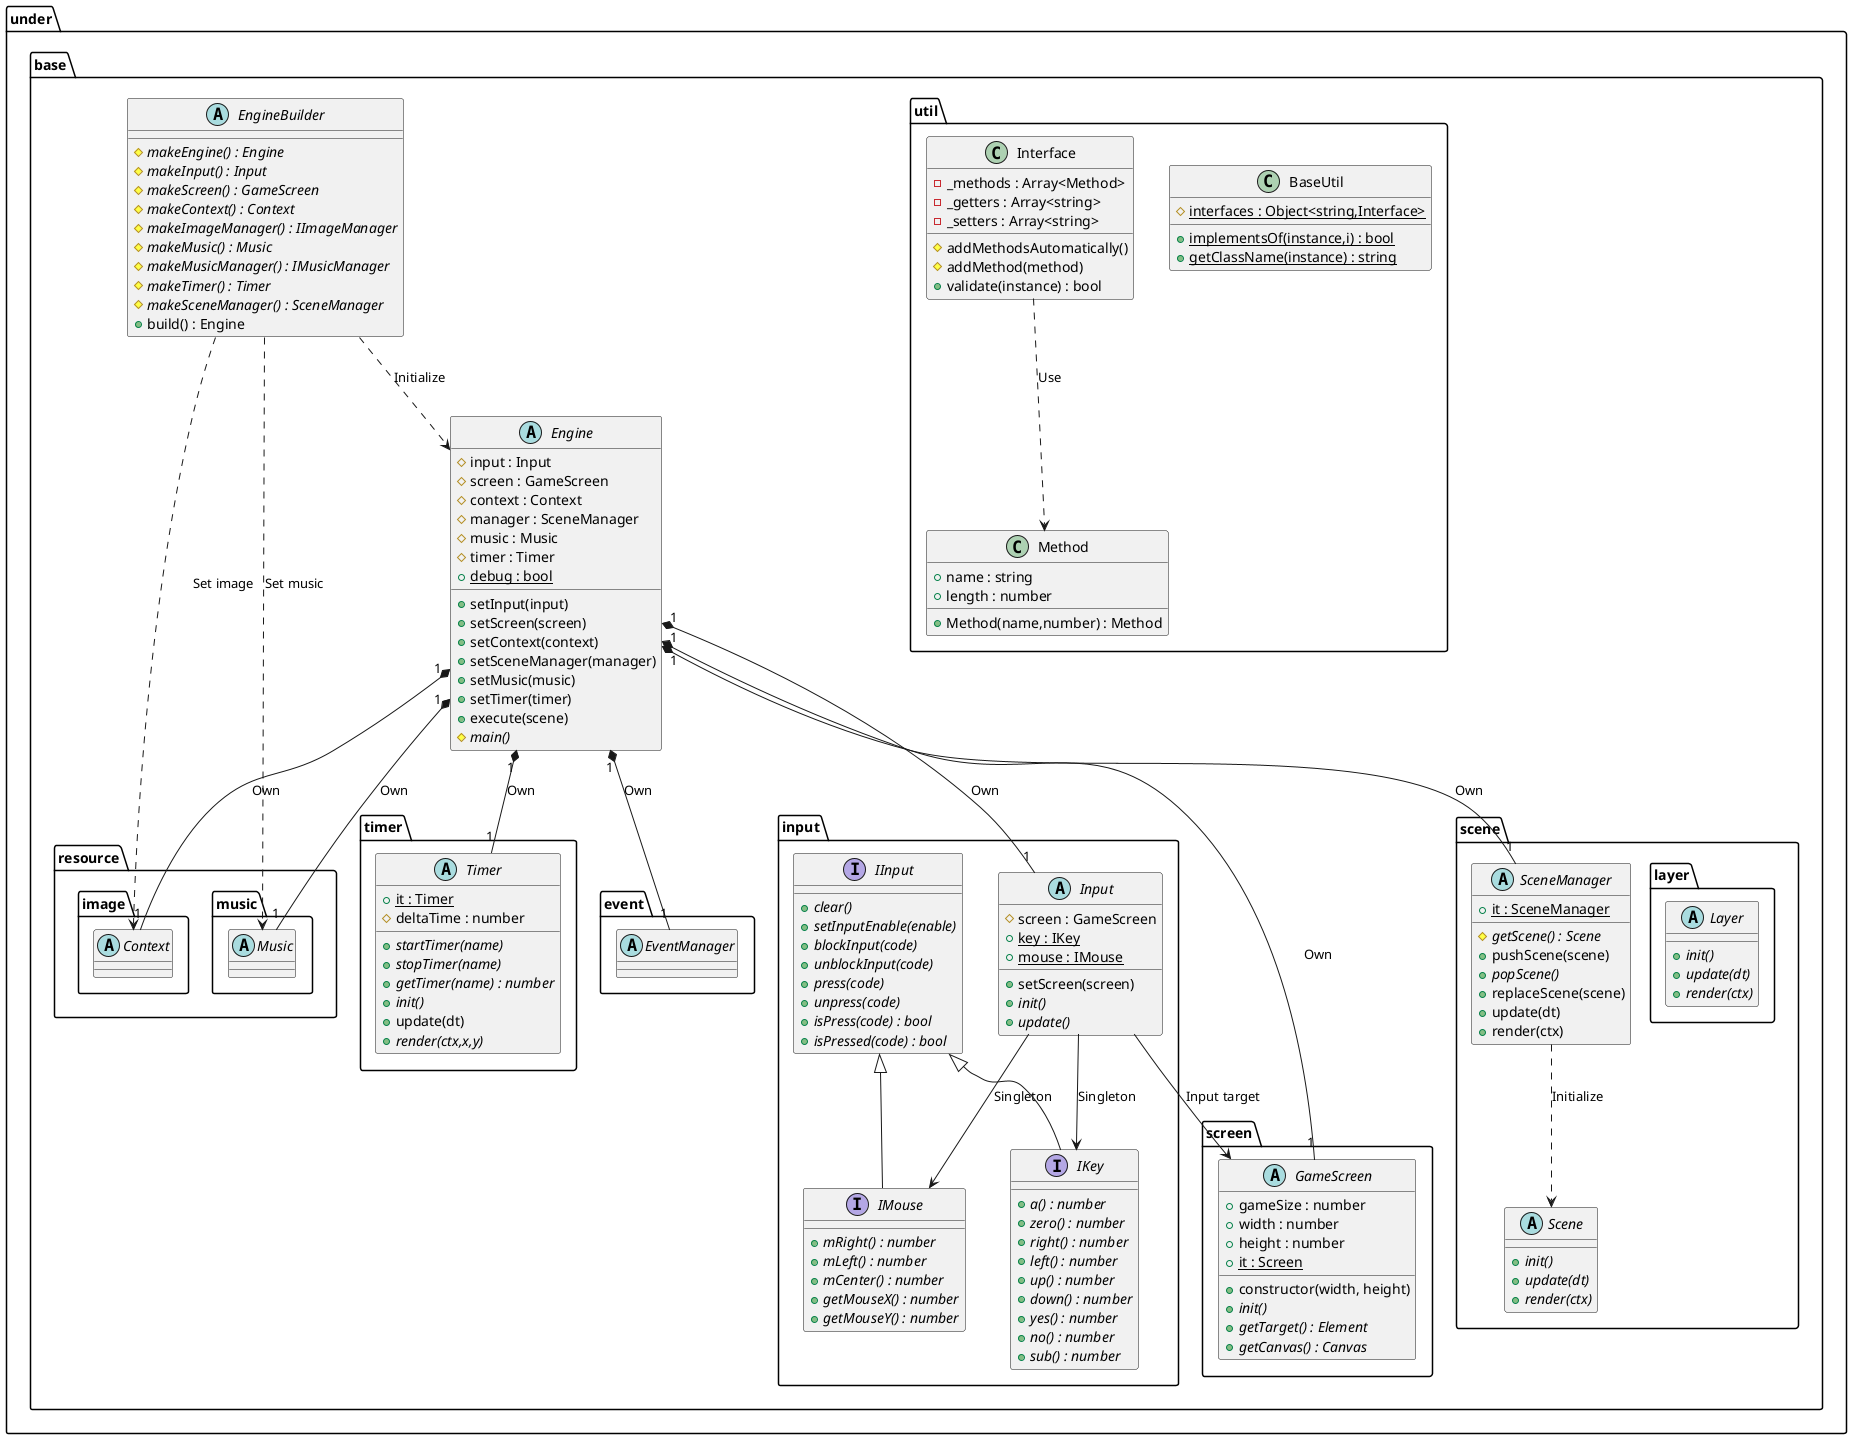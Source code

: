 @startuml GameBaseBase

package under {
    package base {
        abstract EngineBuilder {
            {abstract} #makeEngine() : Engine
            {abstract} #makeInput() : Input
            {abstract} #makeScreen() : GameScreen
            {abstract} #makeContext() : Context
            {abstract} #makeImageManager() : IImageManager
            {abstract} #makeMusic() : Music
            {abstract} #makeMusicManager() : IMusicManager
            {abstract} #makeTimer() : Timer
            {abstract} #makeSceneManager() : SceneManager
            +build() : Engine
        }
        abstract Engine {
            #input : Input
            #screen : GameScreen
            #context : Context
            #manager : SceneManager
            #music : Music
            #timer : Timer
            {static} +debug : bool
            +setInput(input)
            +setScreen(screen)
            +setContext(context)
            +setSceneManager(manager)
            +setMusic(music)
            +setTimer(timer)
            +execute(scene)
            {abstract} #main()
        }

        package input {
            abstract Input {
                #screen : GameScreen
                {static} +key : IKey /' Singleton '/
                {static} +mouse : IMouse /' Singleton '/
                +setScreen(screen)
                {abstract} +init()
                {abstract} +update()
            }

            interface IInput {
                {abstract} +clear()
                {abstract} +setInputEnable(enable)
                {abstract} +blockInput(code)
                {abstract} +unblockInput(code)
                {abstract} +press(code)
                {abstract} +unpress(code)
                {abstract} +isPress(code) : bool
                {abstract} +isPressed(code) : bool
            }

            interface IKey {
                {abstract} +a() : number
                {abstract} +zero() : number
                {abstract} +right() : number
                {abstract} +left() : number
                {abstract} +up() : number
                {abstract} +down() : number
                {abstract} +yes() : number
                {abstract} +no() : number
                {abstract} +sub() : number
            }

            interface IMouse {
                {abstract} +mRight() : number
                {abstract} +mLeft() : number
                {abstract} +mCenter() : number
                {abstract} +getMouseX() : number
                {abstract} +getMouseY() : number
            }
        }

        package screen {
            abstract GameScreen {
                +constructor(width, height)
                +gameSize : number
                +width : number
                +height : number
                {static} +it : Screen /' Singleton '/
                {abstract} +init()
                {abstract} +getTarget() : Element
                {abstract} +getCanvas() : Canvas
            }
        }

        package scene {
            abstract SceneManager {
                {static} +it : SceneManager /' Singleton '/
                {abstract} #getScene() : Scene
                +pushScene(scene)
                {abstract} +popScene()
                +replaceScene(scene)
                +update(dt)
                +render(ctx)
            }
            abstract Scene {
                {abstract} +init()
                {abstract} +update(dt)
                {abstract} +render(ctx)
            }

            package layer {
                abstract Layer {
                    {abstract} +init()
                    {abstract} +update(dt)
                    {abstract} +render(ctx)
                }
            }
        }

        package timer {
            abstract Timer {
                {static} +it : Timer /' Singleton '/
                #deltaTime : number
                {abstract} +startTimer(name)
                {abstract} +stopTimer(name)
                {abstract} +getTimer(name) : number
                {abstract} +init()
                +update(dt)
                {abstract} +render(ctx,x,y)
            }
        }

        package util {
            class BaseUtil {
                {static} #interfaces : Object<string,Interface>
                {static} +implementsOf(instance,i) : bool
                {static} +getClassName(instance) : string
            }
            class Interface {
                -_methods : Array<Method>
                -_getters : Array<string>
                -_setters : Array<string>
                #addMethodsAutomatically()
                #addMethod(method)
                +validate(instance) : bool
            }
            class Method {
                +Method(name,number) : Method
                +name : string
                +length : number
            }
        }
    }
}

package under {
    package base {
        package resource {
            package music {
                abstract Music
            }
            package image {
                abstract Context
            }
        }

        package event {
            abstract EventManager
        }
    }
}

EngineBuilder ..> Engine : Initialize
EngineBuilder ..> Context : Set image
EngineBuilder ..> Music : Set music
Engine "1"*-- "1" Input : Own
Engine "1"*-- "1" GameScreen : Own
Engine "1"*-- "1" Context : Own
Engine "1"*-- "1" SceneManager : Own
Engine "1"*-- "1" Music : Own
Engine "1"*-- "1" Timer : Own
Engine "1"*-- "1" EventManager : Own

Input --> GameScreen : Input target

Input --> IKey : Singleton
Input --> IMouse : Singleton

SceneManager ..> Scene : Initialize

Interface ..> Method : Use

IInput <|-- IKey
IInput <|-- IMouse

@enduml

